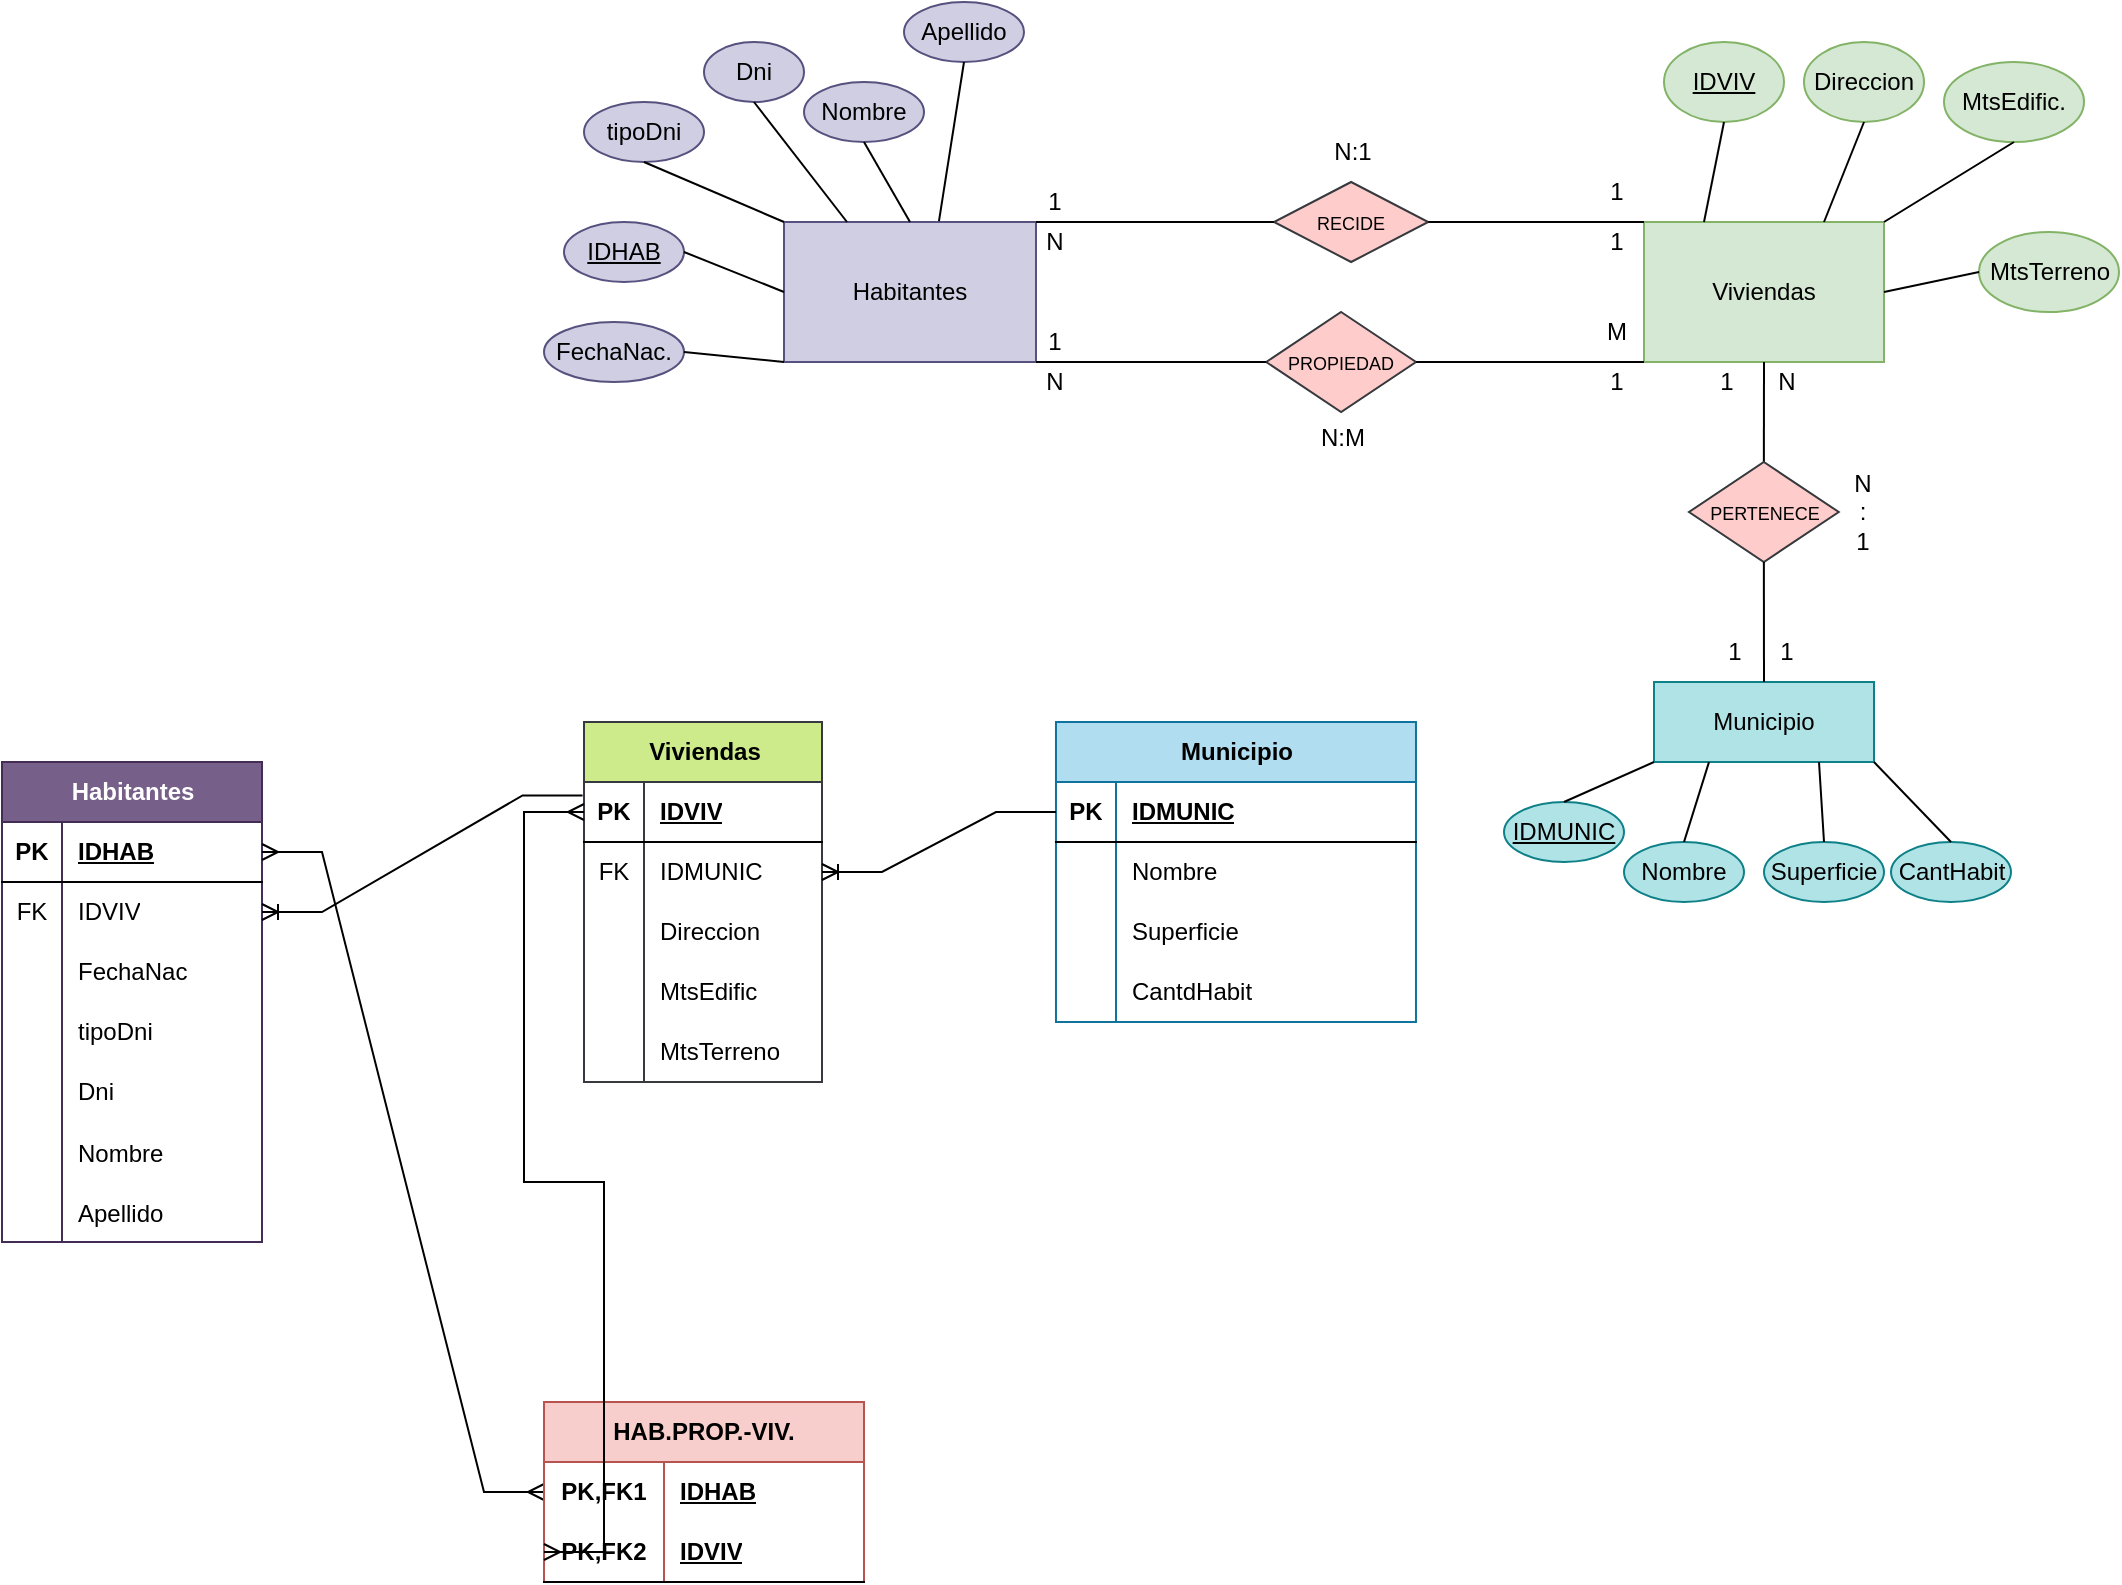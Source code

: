 <mxfile version="24.7.8">
  <diagram name="Página-1" id="QxnwBIp8sU2XHwB5e9Dn">
    <mxGraphModel dx="1629" dy="692" grid="1" gridSize="10" guides="1" tooltips="1" connect="1" arrows="1" fold="1" page="1" pageScale="1" pageWidth="1169" pageHeight="827" math="0" shadow="0">
      <root>
        <mxCell id="0" />
        <mxCell id="1" parent="0" />
        <mxCell id="Z06gXMoVIY5EiZYDR5i2-2" value="Direccion" style="ellipse;whiteSpace=wrap;html=1;fillColor=#d5e8d4;strokeColor=#82b366;" parent="1" vertex="1">
          <mxGeometry x="931" y="30" width="60" height="40" as="geometry" />
        </mxCell>
        <mxCell id="Z06gXMoVIY5EiZYDR5i2-4" value="Viviendas" style="rounded=0;whiteSpace=wrap;html=1;fillColor=#d5e8d4;strokeColor=#82b366;" parent="1" vertex="1">
          <mxGeometry x="851" y="120" width="120" height="70" as="geometry" />
        </mxCell>
        <mxCell id="Z06gXMoVIY5EiZYDR5i2-5" value="MtsTerreno" style="ellipse;whiteSpace=wrap;html=1;fillColor=#d5e8d4;strokeColor=#82b366;" parent="1" vertex="1">
          <mxGeometry x="1018.5" y="125" width="70" height="40" as="geometry" />
        </mxCell>
        <mxCell id="Z06gXMoVIY5EiZYDR5i2-10" value="tipoDni" style="ellipse;whiteSpace=wrap;html=1;fillColor=#d0cee2;strokeColor=#56517e;" parent="1" vertex="1">
          <mxGeometry x="321" y="60" width="60" height="30" as="geometry" />
        </mxCell>
        <mxCell id="Z06gXMoVIY5EiZYDR5i2-11" value="Habitantes" style="rounded=0;whiteSpace=wrap;html=1;fillColor=#d0cee2;strokeColor=#56517e;" parent="1" vertex="1">
          <mxGeometry x="421" y="120" width="126" height="70" as="geometry" />
        </mxCell>
        <mxCell id="Z06gXMoVIY5EiZYDR5i2-12" value="Dni" style="ellipse;whiteSpace=wrap;html=1;fillColor=#d0cee2;strokeColor=#56517e;" parent="1" vertex="1">
          <mxGeometry x="381" y="30" width="50" height="30" as="geometry" />
        </mxCell>
        <mxCell id="Z06gXMoVIY5EiZYDR5i2-13" value="Nombre" style="ellipse;whiteSpace=wrap;html=1;fillColor=#d0cee2;strokeColor=#56517e;" parent="1" vertex="1">
          <mxGeometry x="431" y="50" width="60" height="30" as="geometry" />
        </mxCell>
        <mxCell id="Z06gXMoVIY5EiZYDR5i2-14" value="Apellido" style="ellipse;whiteSpace=wrap;html=1;fillColor=#d0cee2;strokeColor=#56517e;" parent="1" vertex="1">
          <mxGeometry x="481" y="10" width="60" height="30" as="geometry" />
        </mxCell>
        <mxCell id="Z06gXMoVIY5EiZYDR5i2-15" value="FechaNac." style="ellipse;whiteSpace=wrap;html=1;fillColor=#d0cee2;strokeColor=#56517e;" parent="1" vertex="1">
          <mxGeometry x="301" y="170" width="70" height="30" as="geometry" />
        </mxCell>
        <mxCell id="Z06gXMoVIY5EiZYDR5i2-16" value="MtsEdific." style="ellipse;whiteSpace=wrap;html=1;fillColor=#d5e8d4;strokeColor=#82b366;" parent="1" vertex="1">
          <mxGeometry x="1001" y="40" width="70" height="40" as="geometry" />
        </mxCell>
        <mxCell id="Z06gXMoVIY5EiZYDR5i2-17" value="Municipio" style="rounded=0;whiteSpace=wrap;html=1;fillColor=#b0e3e6;strokeColor=#0e8088;" parent="1" vertex="1">
          <mxGeometry x="856" y="350" width="110" height="40" as="geometry" />
        </mxCell>
        <mxCell id="Z06gXMoVIY5EiZYDR5i2-18" value="Nombre" style="ellipse;whiteSpace=wrap;html=1;fillColor=#b0e3e6;strokeColor=#0e8088;" parent="1" vertex="1">
          <mxGeometry x="841" y="430" width="60" height="30" as="geometry" />
        </mxCell>
        <mxCell id="Z06gXMoVIY5EiZYDR5i2-19" value="Superficie" style="ellipse;whiteSpace=wrap;html=1;fillColor=#b0e3e6;strokeColor=#0e8088;" parent="1" vertex="1">
          <mxGeometry x="911.0" y="430" width="60" height="30" as="geometry" />
        </mxCell>
        <mxCell id="Z06gXMoVIY5EiZYDR5i2-20" value="CantHabit" style="ellipse;whiteSpace=wrap;html=1;fillColor=#b0e3e6;strokeColor=#0e8088;" parent="1" vertex="1">
          <mxGeometry x="974.5" y="430" width="60" height="30" as="geometry" />
        </mxCell>
        <mxCell id="Z06gXMoVIY5EiZYDR5i2-22" value="&lt;font style=&quot;font-size: 9px;&quot;&gt;PROPIEDAD&lt;/font&gt;" style="rhombus;whiteSpace=wrap;html=1;fillColor=#ffcccc;strokeColor=#36393d;" parent="1" vertex="1">
          <mxGeometry x="662.12" y="165" width="74.87" height="50" as="geometry" />
        </mxCell>
        <mxCell id="Z06gXMoVIY5EiZYDR5i2-23" value="&lt;font style=&quot;font-size: 9px;&quot;&gt;RECIDE&lt;/font&gt;" style="rhombus;whiteSpace=wrap;html=1;fillColor=#ffcccc;strokeColor=#36393d;" parent="1" vertex="1">
          <mxGeometry x="666" y="100" width="77.12" height="40" as="geometry" />
        </mxCell>
        <mxCell id="Z06gXMoVIY5EiZYDR5i2-24" value="" style="endArrow=none;html=1;rounded=0;entryX=0;entryY=0.5;entryDx=0;entryDy=0;exitX=1;exitY=0;exitDx=0;exitDy=0;" parent="1" source="Z06gXMoVIY5EiZYDR5i2-11" target="Z06gXMoVIY5EiZYDR5i2-23" edge="1">
          <mxGeometry width="50" height="50" relative="1" as="geometry">
            <mxPoint x="651" y="250" as="sourcePoint" />
            <mxPoint x="701" y="200" as="targetPoint" />
          </mxGeometry>
        </mxCell>
        <mxCell id="Z06gXMoVIY5EiZYDR5i2-25" value="" style="endArrow=none;html=1;rounded=0;entryX=0;entryY=0.5;entryDx=0;entryDy=0;exitX=1;exitY=1;exitDx=0;exitDy=0;" parent="1" source="Z06gXMoVIY5EiZYDR5i2-11" target="Z06gXMoVIY5EiZYDR5i2-22" edge="1">
          <mxGeometry width="50" height="50" relative="1" as="geometry">
            <mxPoint x="532.16" y="183.65" as="sourcePoint" />
            <mxPoint x="676" y="145" as="targetPoint" />
          </mxGeometry>
        </mxCell>
        <mxCell id="Z06gXMoVIY5EiZYDR5i2-26" value="" style="endArrow=none;html=1;rounded=0;entryX=0;entryY=0;entryDx=0;entryDy=0;exitX=1;exitY=0.5;exitDx=0;exitDy=0;" parent="1" source="Z06gXMoVIY5EiZYDR5i2-23" target="Z06gXMoVIY5EiZYDR5i2-4" edge="1">
          <mxGeometry width="50" height="50" relative="1" as="geometry">
            <mxPoint x="651" y="250" as="sourcePoint" />
            <mxPoint x="701" y="200" as="targetPoint" />
          </mxGeometry>
        </mxCell>
        <mxCell id="Z06gXMoVIY5EiZYDR5i2-27" value="" style="endArrow=none;html=1;rounded=0;entryX=0;entryY=1;entryDx=0;entryDy=0;exitX=1;exitY=0.5;exitDx=0;exitDy=0;" parent="1" source="Z06gXMoVIY5EiZYDR5i2-22" target="Z06gXMoVIY5EiZYDR5i2-4" edge="1">
          <mxGeometry width="50" height="50" relative="1" as="geometry">
            <mxPoint x="753" y="145" as="sourcePoint" />
            <mxPoint x="851" y="160" as="targetPoint" />
          </mxGeometry>
        </mxCell>
        <mxCell id="YYHcSL2XyFrXFjAYw-eY-2" value="" style="endArrow=none;html=1;rounded=0;entryX=0.5;entryY=1;entryDx=0;entryDy=0;exitX=0;exitY=0;exitDx=0;exitDy=0;" parent="1" source="Z06gXMoVIY5EiZYDR5i2-11" target="Z06gXMoVIY5EiZYDR5i2-10" edge="1">
          <mxGeometry width="50" height="50" relative="1" as="geometry">
            <mxPoint x="661" y="260" as="sourcePoint" />
            <mxPoint x="711" y="210" as="targetPoint" />
          </mxGeometry>
        </mxCell>
        <mxCell id="YYHcSL2XyFrXFjAYw-eY-3" value="" style="endArrow=none;html=1;rounded=0;entryX=0.5;entryY=1;entryDx=0;entryDy=0;exitX=0.25;exitY=0;exitDx=0;exitDy=0;" parent="1" source="Z06gXMoVIY5EiZYDR5i2-11" target="Z06gXMoVIY5EiZYDR5i2-12" edge="1">
          <mxGeometry width="50" height="50" relative="1" as="geometry">
            <mxPoint x="441" y="140" as="sourcePoint" />
            <mxPoint x="371" y="90" as="targetPoint" />
          </mxGeometry>
        </mxCell>
        <mxCell id="YYHcSL2XyFrXFjAYw-eY-4" value="" style="endArrow=none;html=1;rounded=0;entryX=0.5;entryY=1;entryDx=0;entryDy=0;exitX=0.5;exitY=0;exitDx=0;exitDy=0;" parent="1" source="Z06gXMoVIY5EiZYDR5i2-11" target="Z06gXMoVIY5EiZYDR5i2-13" edge="1">
          <mxGeometry width="50" height="50" relative="1" as="geometry">
            <mxPoint x="466" y="140" as="sourcePoint" />
            <mxPoint x="435" y="90" as="targetPoint" />
          </mxGeometry>
        </mxCell>
        <mxCell id="YYHcSL2XyFrXFjAYw-eY-5" value="" style="endArrow=none;html=1;rounded=0;entryX=0.5;entryY=1;entryDx=0;entryDy=0;exitX=0.615;exitY=-0.006;exitDx=0;exitDy=0;exitPerimeter=0;" parent="1" source="Z06gXMoVIY5EiZYDR5i2-11" target="Z06gXMoVIY5EiZYDR5i2-14" edge="1">
          <mxGeometry width="50" height="50" relative="1" as="geometry">
            <mxPoint x="491" y="140" as="sourcePoint" />
            <mxPoint x="501" y="90" as="targetPoint" />
          </mxGeometry>
        </mxCell>
        <mxCell id="YYHcSL2XyFrXFjAYw-eY-6" value="" style="endArrow=none;html=1;rounded=0;exitX=0;exitY=1;exitDx=0;exitDy=0;entryX=1;entryY=0.5;entryDx=0;entryDy=0;" parent="1" source="Z06gXMoVIY5EiZYDR5i2-11" target="Z06gXMoVIY5EiZYDR5i2-15" edge="1">
          <mxGeometry width="50" height="50" relative="1" as="geometry">
            <mxPoint x="281" y="300" as="sourcePoint" />
            <mxPoint x="376" y="185" as="targetPoint" />
          </mxGeometry>
        </mxCell>
        <mxCell id="YYHcSL2XyFrXFjAYw-eY-7" value="" style="endArrow=none;html=1;rounded=0;entryX=0.5;entryY=1;entryDx=0;entryDy=0;exitX=0.75;exitY=0;exitDx=0;exitDy=0;" parent="1" source="Z06gXMoVIY5EiZYDR5i2-4" target="Z06gXMoVIY5EiZYDR5i2-2" edge="1">
          <mxGeometry width="50" height="50" relative="1" as="geometry">
            <mxPoint x="541" y="140" as="sourcePoint" />
            <mxPoint x="636" y="90" as="targetPoint" />
          </mxGeometry>
        </mxCell>
        <mxCell id="YYHcSL2XyFrXFjAYw-eY-8" value="" style="endArrow=none;html=1;rounded=0;entryX=0;entryY=0.5;entryDx=0;entryDy=0;exitX=1;exitY=0.5;exitDx=0;exitDy=0;" parent="1" source="Z06gXMoVIY5EiZYDR5i2-4" target="Z06gXMoVIY5EiZYDR5i2-5" edge="1">
          <mxGeometry width="50" height="50" relative="1" as="geometry">
            <mxPoint x="1028.63" y="180" as="sourcePoint" />
            <mxPoint x="933.63" y="150" as="targetPoint" />
          </mxGeometry>
        </mxCell>
        <mxCell id="YYHcSL2XyFrXFjAYw-eY-9" value="" style="endArrow=none;html=1;rounded=0;entryX=0.5;entryY=1;entryDx=0;entryDy=0;exitX=1;exitY=0;exitDx=0;exitDy=0;" parent="1" source="Z06gXMoVIY5EiZYDR5i2-4" target="Z06gXMoVIY5EiZYDR5i2-16" edge="1">
          <mxGeometry width="50" height="50" relative="1" as="geometry">
            <mxPoint x="926" y="130" as="sourcePoint" />
            <mxPoint x="916" y="90" as="targetPoint" />
          </mxGeometry>
        </mxCell>
        <mxCell id="YYHcSL2XyFrXFjAYw-eY-11" value="" style="endArrow=none;html=1;rounded=0;entryX=0.25;entryY=1;entryDx=0;entryDy=0;exitX=0.5;exitY=0;exitDx=0;exitDy=0;" parent="1" source="Z06gXMoVIY5EiZYDR5i2-18" target="Z06gXMoVIY5EiZYDR5i2-17" edge="1">
          <mxGeometry width="50" height="50" relative="1" as="geometry">
            <mxPoint x="661" y="260" as="sourcePoint" />
            <mxPoint x="711" y="210" as="targetPoint" />
          </mxGeometry>
        </mxCell>
        <mxCell id="YYHcSL2XyFrXFjAYw-eY-12" value="" style="endArrow=none;html=1;rounded=0;entryX=0.75;entryY=1;entryDx=0;entryDy=0;exitX=0.5;exitY=0;exitDx=0;exitDy=0;" parent="1" source="Z06gXMoVIY5EiZYDR5i2-19" target="Z06gXMoVIY5EiZYDR5i2-17" edge="1">
          <mxGeometry width="50" height="50" relative="1" as="geometry">
            <mxPoint x="661" y="390" as="sourcePoint" />
            <mxPoint x="704" y="340" as="targetPoint" />
          </mxGeometry>
        </mxCell>
        <mxCell id="YYHcSL2XyFrXFjAYw-eY-13" value="" style="endArrow=none;html=1;rounded=0;entryX=1;entryY=1;entryDx=0;entryDy=0;exitX=0.5;exitY=0;exitDx=0;exitDy=0;" parent="1" source="Z06gXMoVIY5EiZYDR5i2-20" target="Z06gXMoVIY5EiZYDR5i2-17" edge="1">
          <mxGeometry width="50" height="50" relative="1" as="geometry">
            <mxPoint x="732" y="390" as="sourcePoint" />
            <mxPoint x="732" y="340" as="targetPoint" />
          </mxGeometry>
        </mxCell>
        <mxCell id="YYHcSL2XyFrXFjAYw-eY-14" value="" style="endArrow=none;html=1;rounded=0;entryX=0.5;entryY=1;entryDx=0;entryDy=0;exitX=0.5;exitY=0;exitDx=0;exitDy=0;" parent="1" source="YYHcSL2XyFrXFjAYw-eY-16" target="Z06gXMoVIY5EiZYDR5i2-4" edge="1">
          <mxGeometry width="50" height="50" relative="1" as="geometry">
            <mxPoint x="941" y="250" as="sourcePoint" />
            <mxPoint x="759" y="340" as="targetPoint" />
          </mxGeometry>
        </mxCell>
        <mxCell id="YYHcSL2XyFrXFjAYw-eY-16" value="&lt;font style=&quot;font-size: 9px;&quot;&gt;PERTENECE&lt;/font&gt;" style="rhombus;whiteSpace=wrap;html=1;fillColor=#ffcccc;strokeColor=#36393d;" parent="1" vertex="1">
          <mxGeometry x="873.5" y="240" width="74.87" height="50" as="geometry" />
        </mxCell>
        <mxCell id="YYHcSL2XyFrXFjAYw-eY-17" value="" style="endArrow=none;html=1;rounded=0;entryX=0.5;entryY=1;entryDx=0;entryDy=0;exitX=0.5;exitY=0;exitDx=0;exitDy=0;" parent="1" source="Z06gXMoVIY5EiZYDR5i2-17" target="YYHcSL2XyFrXFjAYw-eY-16" edge="1">
          <mxGeometry width="50" height="50" relative="1" as="geometry">
            <mxPoint x="888" y="230" as="sourcePoint" />
            <mxPoint x="926" y="180" as="targetPoint" />
          </mxGeometry>
        </mxCell>
        <mxCell id="YYHcSL2XyFrXFjAYw-eY-18" value="&lt;u&gt;IDHAB&lt;/u&gt;" style="ellipse;whiteSpace=wrap;html=1;fillColor=#d0cee2;strokeColor=#56517e;" parent="1" vertex="1">
          <mxGeometry x="311" y="120" width="60" height="30" as="geometry" />
        </mxCell>
        <mxCell id="YYHcSL2XyFrXFjAYw-eY-19" value="" style="endArrow=none;html=1;rounded=0;exitX=0;exitY=0.5;exitDx=0;exitDy=0;entryX=1;entryY=0.5;entryDx=0;entryDy=0;" parent="1" source="Z06gXMoVIY5EiZYDR5i2-11" target="YYHcSL2XyFrXFjAYw-eY-18" edge="1">
          <mxGeometry width="50" height="50" relative="1" as="geometry">
            <mxPoint x="441" y="140" as="sourcePoint" />
            <mxPoint x="361" y="140" as="targetPoint" />
          </mxGeometry>
        </mxCell>
        <mxCell id="YYHcSL2XyFrXFjAYw-eY-21" value="&lt;u&gt;IDVIV&lt;/u&gt;" style="ellipse;whiteSpace=wrap;html=1;fillColor=#d5e8d4;strokeColor=#82b366;" parent="1" vertex="1">
          <mxGeometry x="861" y="30" width="60" height="40" as="geometry" />
        </mxCell>
        <mxCell id="YYHcSL2XyFrXFjAYw-eY-22" value="" style="endArrow=none;html=1;rounded=0;entryX=0.5;entryY=1;entryDx=0;entryDy=0;exitX=0.25;exitY=0;exitDx=0;exitDy=0;" parent="1" source="Z06gXMoVIY5EiZYDR5i2-4" target="YYHcSL2XyFrXFjAYw-eY-21" edge="1">
          <mxGeometry width="50" height="50" relative="1" as="geometry">
            <mxPoint x="871" y="120" as="sourcePoint" />
            <mxPoint x="568.56" y="90" as="targetPoint" />
          </mxGeometry>
        </mxCell>
        <mxCell id="YYHcSL2XyFrXFjAYw-eY-32" style="edgeStyle=orthogonalEdgeStyle;rounded=0;orthogonalLoop=1;jettySize=auto;html=1;exitX=0.5;exitY=1;exitDx=0;exitDy=0;" parent="1" source="Z06gXMoVIY5EiZYDR5i2-15" target="Z06gXMoVIY5EiZYDR5i2-15" edge="1">
          <mxGeometry relative="1" as="geometry" />
        </mxCell>
        <mxCell id="YYHcSL2XyFrXFjAYw-eY-33" value="&lt;u&gt;IDMUNIC&lt;/u&gt;" style="ellipse;whiteSpace=wrap;html=1;fillColor=#b0e3e6;strokeColor=#0e8088;" parent="1" vertex="1">
          <mxGeometry x="781" y="410" width="60" height="30" as="geometry" />
        </mxCell>
        <mxCell id="YYHcSL2XyFrXFjAYw-eY-34" value="" style="endArrow=none;html=1;rounded=0;entryX=0;entryY=1;entryDx=0;entryDy=0;exitX=0.5;exitY=0;exitDx=0;exitDy=0;" parent="1" source="YYHcSL2XyFrXFjAYw-eY-33" target="Z06gXMoVIY5EiZYDR5i2-17" edge="1">
          <mxGeometry width="50" height="50" relative="1" as="geometry">
            <mxPoint x="854" y="450" as="sourcePoint" />
            <mxPoint x="890" y="400" as="targetPoint" />
          </mxGeometry>
        </mxCell>
        <mxCell id="YYHcSL2XyFrXFjAYw-eY-36" value="1" style="text;html=1;align=center;verticalAlign=middle;resizable=0;points=[];autosize=1;strokeColor=none;fillColor=none;" parent="1" vertex="1">
          <mxGeometry x="877.06" y="185" width="30" height="30" as="geometry" />
        </mxCell>
        <mxCell id="YYHcSL2XyFrXFjAYw-eY-37" value="1" style="text;html=1;align=center;verticalAlign=middle;resizable=0;points=[];autosize=1;strokeColor=none;fillColor=none;" parent="1" vertex="1">
          <mxGeometry x="881" y="320" width="30" height="30" as="geometry" />
        </mxCell>
        <mxCell id="YYHcSL2XyFrXFjAYw-eY-38" value="N" style="text;html=1;align=center;verticalAlign=middle;resizable=0;points=[];autosize=1;strokeColor=none;fillColor=none;" parent="1" vertex="1">
          <mxGeometry x="907.06" y="185" width="30" height="30" as="geometry" />
        </mxCell>
        <mxCell id="YYHcSL2XyFrXFjAYw-eY-39" value="1" style="text;html=1;align=center;verticalAlign=middle;resizable=0;points=[];autosize=1;strokeColor=none;fillColor=none;" parent="1" vertex="1">
          <mxGeometry x="907.06" y="320" width="30" height="30" as="geometry" />
        </mxCell>
        <mxCell id="YYHcSL2XyFrXFjAYw-eY-40" value="N&lt;div&gt;:&lt;div&gt;1&lt;/div&gt;&lt;/div&gt;" style="text;html=1;align=center;verticalAlign=middle;resizable=0;points=[];autosize=1;strokeColor=none;fillColor=none;" parent="1" vertex="1">
          <mxGeometry x="944.5" y="235" width="30" height="60" as="geometry" />
        </mxCell>
        <mxCell id="YYHcSL2XyFrXFjAYw-eY-41" value="1" style="text;html=1;align=center;verticalAlign=middle;resizable=0;points=[];autosize=1;strokeColor=none;fillColor=none;" parent="1" vertex="1">
          <mxGeometry x="541" y="165" width="30" height="30" as="geometry" />
        </mxCell>
        <mxCell id="YYHcSL2XyFrXFjAYw-eY-42" value="M" style="text;html=1;align=center;verticalAlign=middle;resizable=0;points=[];autosize=1;strokeColor=none;fillColor=none;" parent="1" vertex="1">
          <mxGeometry x="822.06" y="160" width="30" height="30" as="geometry" />
        </mxCell>
        <mxCell id="YYHcSL2XyFrXFjAYw-eY-43" value="N" style="text;html=1;align=center;verticalAlign=middle;resizable=0;points=[];autosize=1;strokeColor=none;fillColor=none;" parent="1" vertex="1">
          <mxGeometry x="541" y="185" width="30" height="30" as="geometry" />
        </mxCell>
        <mxCell id="YYHcSL2XyFrXFjAYw-eY-44" value="1" style="text;html=1;align=center;verticalAlign=middle;resizable=0;points=[];autosize=1;strokeColor=none;fillColor=none;" parent="1" vertex="1">
          <mxGeometry x="822.06" y="185" width="30" height="30" as="geometry" />
        </mxCell>
        <mxCell id="YYHcSL2XyFrXFjAYw-eY-45" value="N:M" style="text;html=1;align=center;verticalAlign=middle;resizable=0;points=[];autosize=1;strokeColor=none;fillColor=none;" parent="1" vertex="1">
          <mxGeometry x="674.56" y="213" width="50" height="30" as="geometry" />
        </mxCell>
        <mxCell id="YYHcSL2XyFrXFjAYw-eY-46" value="1" style="text;html=1;align=center;verticalAlign=middle;resizable=0;points=[];autosize=1;strokeColor=none;fillColor=none;" parent="1" vertex="1">
          <mxGeometry x="541" y="95" width="30" height="30" as="geometry" />
        </mxCell>
        <mxCell id="YYHcSL2XyFrXFjAYw-eY-47" value="1" style="text;html=1;align=center;verticalAlign=middle;resizable=0;points=[];autosize=1;strokeColor=none;fillColor=none;" parent="1" vertex="1">
          <mxGeometry x="822.06" y="90" width="30" height="30" as="geometry" />
        </mxCell>
        <mxCell id="YYHcSL2XyFrXFjAYw-eY-48" value="N" style="text;html=1;align=center;verticalAlign=middle;resizable=0;points=[];autosize=1;strokeColor=none;fillColor=none;" parent="1" vertex="1">
          <mxGeometry x="541" y="115" width="30" height="30" as="geometry" />
        </mxCell>
        <mxCell id="YYHcSL2XyFrXFjAYw-eY-49" value="1" style="text;html=1;align=center;verticalAlign=middle;resizable=0;points=[];autosize=1;strokeColor=none;fillColor=none;" parent="1" vertex="1">
          <mxGeometry x="822.06" y="115" width="30" height="30" as="geometry" />
        </mxCell>
        <mxCell id="YYHcSL2XyFrXFjAYw-eY-50" value="N:1" style="text;html=1;align=center;verticalAlign=middle;resizable=0;points=[];autosize=1;strokeColor=none;fillColor=none;" parent="1" vertex="1">
          <mxGeometry x="684.56" y="70" width="40" height="30" as="geometry" />
        </mxCell>
        <mxCell id="YYHcSL2XyFrXFjAYw-eY-51" value="Habitantes" style="shape=table;startSize=30;container=1;collapsible=1;childLayout=tableLayout;fixedRows=1;rowLines=0;fontStyle=1;align=center;resizeLast=1;html=1;fillColor=#76608a;fontColor=#ffffff;strokeColor=#432D57;" parent="1" vertex="1">
          <mxGeometry x="30" y="390" width="130" height="240" as="geometry" />
        </mxCell>
        <mxCell id="YYHcSL2XyFrXFjAYw-eY-52" value="" style="shape=tableRow;horizontal=0;startSize=0;swimlaneHead=0;swimlaneBody=0;fillColor=none;collapsible=0;dropTarget=0;points=[[0,0.5],[1,0.5]];portConstraint=eastwest;top=0;left=0;right=0;bottom=1;" parent="YYHcSL2XyFrXFjAYw-eY-51" vertex="1">
          <mxGeometry y="30" width="130" height="30" as="geometry" />
        </mxCell>
        <mxCell id="YYHcSL2XyFrXFjAYw-eY-53" value="PK" style="shape=partialRectangle;connectable=0;fillColor=none;top=0;left=0;bottom=0;right=0;fontStyle=1;overflow=hidden;whiteSpace=wrap;html=1;" parent="YYHcSL2XyFrXFjAYw-eY-52" vertex="1">
          <mxGeometry width="30" height="30" as="geometry">
            <mxRectangle width="30" height="30" as="alternateBounds" />
          </mxGeometry>
        </mxCell>
        <mxCell id="YYHcSL2XyFrXFjAYw-eY-54" value="IDHAB" style="shape=partialRectangle;connectable=0;fillColor=none;top=0;left=0;bottom=0;right=0;align=left;spacingLeft=6;fontStyle=5;overflow=hidden;whiteSpace=wrap;html=1;" parent="YYHcSL2XyFrXFjAYw-eY-52" vertex="1">
          <mxGeometry x="30" width="100" height="30" as="geometry">
            <mxRectangle width="100" height="30" as="alternateBounds" />
          </mxGeometry>
        </mxCell>
        <mxCell id="YYHcSL2XyFrXFjAYw-eY-99" value="" style="shape=tableRow;horizontal=0;startSize=0;swimlaneHead=0;swimlaneBody=0;fillColor=none;collapsible=0;dropTarget=0;points=[[0,0.5],[1,0.5]];portConstraint=eastwest;top=0;left=0;right=0;bottom=0;" parent="YYHcSL2XyFrXFjAYw-eY-51" vertex="1">
          <mxGeometry y="60" width="130" height="30" as="geometry" />
        </mxCell>
        <mxCell id="YYHcSL2XyFrXFjAYw-eY-100" value="FK" style="shape=partialRectangle;connectable=0;fillColor=none;top=0;left=0;bottom=0;right=0;fontStyle=0;overflow=hidden;whiteSpace=wrap;html=1;" parent="YYHcSL2XyFrXFjAYw-eY-99" vertex="1">
          <mxGeometry width="30" height="30" as="geometry">
            <mxRectangle width="30" height="30" as="alternateBounds" />
          </mxGeometry>
        </mxCell>
        <mxCell id="YYHcSL2XyFrXFjAYw-eY-101" value="IDVIV" style="shape=partialRectangle;connectable=0;fillColor=none;top=0;left=0;bottom=0;right=0;align=left;spacingLeft=6;fontStyle=0;overflow=hidden;whiteSpace=wrap;html=1;" parent="YYHcSL2XyFrXFjAYw-eY-99" vertex="1">
          <mxGeometry x="30" width="100" height="30" as="geometry">
            <mxRectangle width="100" height="30" as="alternateBounds" />
          </mxGeometry>
        </mxCell>
        <mxCell id="YYHcSL2XyFrXFjAYw-eY-55" value="" style="shape=tableRow;horizontal=0;startSize=0;swimlaneHead=0;swimlaneBody=0;fillColor=none;collapsible=0;dropTarget=0;points=[[0,0.5],[1,0.5]];portConstraint=eastwest;top=0;left=0;right=0;bottom=0;" parent="YYHcSL2XyFrXFjAYw-eY-51" vertex="1">
          <mxGeometry y="90" width="130" height="30" as="geometry" />
        </mxCell>
        <mxCell id="YYHcSL2XyFrXFjAYw-eY-56" value="" style="shape=partialRectangle;connectable=0;fillColor=none;top=0;left=0;bottom=0;right=0;editable=1;overflow=hidden;whiteSpace=wrap;html=1;" parent="YYHcSL2XyFrXFjAYw-eY-55" vertex="1">
          <mxGeometry width="30" height="30" as="geometry">
            <mxRectangle width="30" height="30" as="alternateBounds" />
          </mxGeometry>
        </mxCell>
        <mxCell id="YYHcSL2XyFrXFjAYw-eY-57" value="FechaNac" style="shape=partialRectangle;connectable=0;fillColor=none;top=0;left=0;bottom=0;right=0;align=left;spacingLeft=6;overflow=hidden;whiteSpace=wrap;html=1;" parent="YYHcSL2XyFrXFjAYw-eY-55" vertex="1">
          <mxGeometry x="30" width="100" height="30" as="geometry">
            <mxRectangle width="100" height="30" as="alternateBounds" />
          </mxGeometry>
        </mxCell>
        <mxCell id="YYHcSL2XyFrXFjAYw-eY-58" value="" style="shape=tableRow;horizontal=0;startSize=0;swimlaneHead=0;swimlaneBody=0;fillColor=none;collapsible=0;dropTarget=0;points=[[0,0.5],[1,0.5]];portConstraint=eastwest;top=0;left=0;right=0;bottom=0;" parent="YYHcSL2XyFrXFjAYw-eY-51" vertex="1">
          <mxGeometry y="120" width="130" height="30" as="geometry" />
        </mxCell>
        <mxCell id="YYHcSL2XyFrXFjAYw-eY-59" value="" style="shape=partialRectangle;connectable=0;fillColor=none;top=0;left=0;bottom=0;right=0;editable=1;overflow=hidden;whiteSpace=wrap;html=1;" parent="YYHcSL2XyFrXFjAYw-eY-58" vertex="1">
          <mxGeometry width="30" height="30" as="geometry">
            <mxRectangle width="30" height="30" as="alternateBounds" />
          </mxGeometry>
        </mxCell>
        <mxCell id="YYHcSL2XyFrXFjAYw-eY-60" value="tipoDni" style="shape=partialRectangle;connectable=0;fillColor=none;top=0;left=0;bottom=0;right=0;align=left;spacingLeft=6;overflow=hidden;whiteSpace=wrap;html=1;" parent="YYHcSL2XyFrXFjAYw-eY-58" vertex="1">
          <mxGeometry x="30" width="100" height="30" as="geometry">
            <mxRectangle width="100" height="30" as="alternateBounds" />
          </mxGeometry>
        </mxCell>
        <mxCell id="YYHcSL2XyFrXFjAYw-eY-61" value="" style="shape=tableRow;horizontal=0;startSize=0;swimlaneHead=0;swimlaneBody=0;fillColor=none;collapsible=0;dropTarget=0;points=[[0,0.5],[1,0.5]];portConstraint=eastwest;top=0;left=0;right=0;bottom=0;" parent="YYHcSL2XyFrXFjAYw-eY-51" vertex="1">
          <mxGeometry y="150" width="130" height="30" as="geometry" />
        </mxCell>
        <mxCell id="YYHcSL2XyFrXFjAYw-eY-62" value="" style="shape=partialRectangle;connectable=0;fillColor=none;top=0;left=0;bottom=0;right=0;editable=1;overflow=hidden;whiteSpace=wrap;html=1;" parent="YYHcSL2XyFrXFjAYw-eY-61" vertex="1">
          <mxGeometry width="30" height="30" as="geometry">
            <mxRectangle width="30" height="30" as="alternateBounds" />
          </mxGeometry>
        </mxCell>
        <mxCell id="YYHcSL2XyFrXFjAYw-eY-63" value="Dni" style="shape=partialRectangle;connectable=0;fillColor=none;top=0;left=0;bottom=0;right=0;align=left;spacingLeft=6;overflow=hidden;whiteSpace=wrap;html=1;" parent="YYHcSL2XyFrXFjAYw-eY-61" vertex="1">
          <mxGeometry x="30" width="100" height="30" as="geometry">
            <mxRectangle width="100" height="30" as="alternateBounds" />
          </mxGeometry>
        </mxCell>
        <mxCell id="YYHcSL2XyFrXFjAYw-eY-90" value="" style="shape=tableRow;horizontal=0;startSize=0;swimlaneHead=0;swimlaneBody=0;fillColor=none;collapsible=0;dropTarget=0;points=[[0,0.5],[1,0.5]];portConstraint=eastwest;top=0;left=0;right=0;bottom=0;" parent="YYHcSL2XyFrXFjAYw-eY-51" vertex="1">
          <mxGeometry y="180" width="130" height="30" as="geometry" />
        </mxCell>
        <mxCell id="YYHcSL2XyFrXFjAYw-eY-91" value="" style="shape=partialRectangle;connectable=0;fillColor=none;top=0;left=0;bottom=0;right=0;editable=1;overflow=hidden;" parent="YYHcSL2XyFrXFjAYw-eY-90" vertex="1">
          <mxGeometry width="30" height="30" as="geometry">
            <mxRectangle width="30" height="30" as="alternateBounds" />
          </mxGeometry>
        </mxCell>
        <mxCell id="YYHcSL2XyFrXFjAYw-eY-92" value="Nombre" style="shape=partialRectangle;connectable=0;fillColor=none;top=0;left=0;bottom=0;right=0;align=left;spacingLeft=6;overflow=hidden;" parent="YYHcSL2XyFrXFjAYw-eY-90" vertex="1">
          <mxGeometry x="30" width="100" height="30" as="geometry">
            <mxRectangle width="100" height="30" as="alternateBounds" />
          </mxGeometry>
        </mxCell>
        <mxCell id="YYHcSL2XyFrXFjAYw-eY-94" value="" style="shape=tableRow;horizontal=0;startSize=0;swimlaneHead=0;swimlaneBody=0;fillColor=none;collapsible=0;dropTarget=0;points=[[0,0.5],[1,0.5]];portConstraint=eastwest;top=0;left=0;right=0;bottom=0;" parent="YYHcSL2XyFrXFjAYw-eY-51" vertex="1">
          <mxGeometry y="210" width="130" height="30" as="geometry" />
        </mxCell>
        <mxCell id="YYHcSL2XyFrXFjAYw-eY-95" value="" style="shape=partialRectangle;connectable=0;fillColor=none;top=0;left=0;bottom=0;right=0;editable=1;overflow=hidden;" parent="YYHcSL2XyFrXFjAYw-eY-94" vertex="1">
          <mxGeometry width="30" height="30" as="geometry">
            <mxRectangle width="30" height="30" as="alternateBounds" />
          </mxGeometry>
        </mxCell>
        <mxCell id="YYHcSL2XyFrXFjAYw-eY-96" value="Apellido" style="shape=partialRectangle;connectable=0;fillColor=none;top=0;left=0;bottom=0;right=0;align=left;spacingLeft=6;overflow=hidden;" parent="YYHcSL2XyFrXFjAYw-eY-94" vertex="1">
          <mxGeometry x="30" width="100" height="30" as="geometry">
            <mxRectangle width="100" height="30" as="alternateBounds" />
          </mxGeometry>
        </mxCell>
        <mxCell id="YYHcSL2XyFrXFjAYw-eY-64" value="Viviendas" style="shape=table;startSize=30;container=1;collapsible=1;childLayout=tableLayout;fixedRows=1;rowLines=0;fontStyle=1;align=center;resizeLast=1;html=1;fillColor=#cdeb8b;strokeColor=#36393d;" parent="1" vertex="1">
          <mxGeometry x="321" y="370" width="119" height="180" as="geometry" />
        </mxCell>
        <mxCell id="YYHcSL2XyFrXFjAYw-eY-65" value="" style="shape=tableRow;horizontal=0;startSize=0;swimlaneHead=0;swimlaneBody=0;fillColor=none;collapsible=0;dropTarget=0;points=[[0,0.5],[1,0.5]];portConstraint=eastwest;top=0;left=0;right=0;bottom=1;" parent="YYHcSL2XyFrXFjAYw-eY-64" vertex="1">
          <mxGeometry y="30" width="119" height="30" as="geometry" />
        </mxCell>
        <mxCell id="YYHcSL2XyFrXFjAYw-eY-66" value="PK" style="shape=partialRectangle;connectable=0;fillColor=none;top=0;left=0;bottom=0;right=0;fontStyle=1;overflow=hidden;whiteSpace=wrap;html=1;" parent="YYHcSL2XyFrXFjAYw-eY-65" vertex="1">
          <mxGeometry width="30" height="30" as="geometry">
            <mxRectangle width="30" height="30" as="alternateBounds" />
          </mxGeometry>
        </mxCell>
        <mxCell id="YYHcSL2XyFrXFjAYw-eY-67" value="IDVIV" style="shape=partialRectangle;connectable=0;fillColor=none;top=0;left=0;bottom=0;right=0;align=left;spacingLeft=6;fontStyle=5;overflow=hidden;whiteSpace=wrap;html=1;" parent="YYHcSL2XyFrXFjAYw-eY-65" vertex="1">
          <mxGeometry x="30" width="89" height="30" as="geometry">
            <mxRectangle width="89" height="30" as="alternateBounds" />
          </mxGeometry>
        </mxCell>
        <mxCell id="zRmG-5mIXuwc-4v3yyhY-37" value="" style="shape=tableRow;horizontal=0;startSize=0;swimlaneHead=0;swimlaneBody=0;fillColor=none;collapsible=0;dropTarget=0;points=[[0,0.5],[1,0.5]];portConstraint=eastwest;top=0;left=0;right=0;bottom=0;" vertex="1" parent="YYHcSL2XyFrXFjAYw-eY-64">
          <mxGeometry y="60" width="119" height="30" as="geometry" />
        </mxCell>
        <mxCell id="zRmG-5mIXuwc-4v3yyhY-38" value="FK" style="shape=partialRectangle;connectable=0;fillColor=none;top=0;left=0;bottom=0;right=0;fontStyle=0;overflow=hidden;whiteSpace=wrap;html=1;" vertex="1" parent="zRmG-5mIXuwc-4v3yyhY-37">
          <mxGeometry width="30" height="30" as="geometry">
            <mxRectangle width="30" height="30" as="alternateBounds" />
          </mxGeometry>
        </mxCell>
        <mxCell id="zRmG-5mIXuwc-4v3yyhY-39" value="IDMUNIC" style="shape=partialRectangle;connectable=0;fillColor=none;top=0;left=0;bottom=0;right=0;align=left;spacingLeft=6;fontStyle=0;overflow=hidden;whiteSpace=wrap;html=1;" vertex="1" parent="zRmG-5mIXuwc-4v3yyhY-37">
          <mxGeometry x="30" width="89" height="30" as="geometry">
            <mxRectangle width="89" height="30" as="alternateBounds" />
          </mxGeometry>
        </mxCell>
        <mxCell id="YYHcSL2XyFrXFjAYw-eY-68" value="" style="shape=tableRow;horizontal=0;startSize=0;swimlaneHead=0;swimlaneBody=0;fillColor=none;collapsible=0;dropTarget=0;points=[[0,0.5],[1,0.5]];portConstraint=eastwest;top=0;left=0;right=0;bottom=0;" parent="YYHcSL2XyFrXFjAYw-eY-64" vertex="1">
          <mxGeometry y="90" width="119" height="30" as="geometry" />
        </mxCell>
        <mxCell id="YYHcSL2XyFrXFjAYw-eY-69" value="" style="shape=partialRectangle;connectable=0;fillColor=none;top=0;left=0;bottom=0;right=0;editable=1;overflow=hidden;whiteSpace=wrap;html=1;" parent="YYHcSL2XyFrXFjAYw-eY-68" vertex="1">
          <mxGeometry width="30" height="30" as="geometry">
            <mxRectangle width="30" height="30" as="alternateBounds" />
          </mxGeometry>
        </mxCell>
        <mxCell id="YYHcSL2XyFrXFjAYw-eY-70" value="Direccion" style="shape=partialRectangle;connectable=0;fillColor=none;top=0;left=0;bottom=0;right=0;align=left;spacingLeft=6;overflow=hidden;whiteSpace=wrap;html=1;" parent="YYHcSL2XyFrXFjAYw-eY-68" vertex="1">
          <mxGeometry x="30" width="89" height="30" as="geometry">
            <mxRectangle width="89" height="30" as="alternateBounds" />
          </mxGeometry>
        </mxCell>
        <mxCell id="YYHcSL2XyFrXFjAYw-eY-71" value="" style="shape=tableRow;horizontal=0;startSize=0;swimlaneHead=0;swimlaneBody=0;fillColor=none;collapsible=0;dropTarget=0;points=[[0,0.5],[1,0.5]];portConstraint=eastwest;top=0;left=0;right=0;bottom=0;" parent="YYHcSL2XyFrXFjAYw-eY-64" vertex="1">
          <mxGeometry y="120" width="119" height="30" as="geometry" />
        </mxCell>
        <mxCell id="YYHcSL2XyFrXFjAYw-eY-72" value="" style="shape=partialRectangle;connectable=0;fillColor=none;top=0;left=0;bottom=0;right=0;editable=1;overflow=hidden;whiteSpace=wrap;html=1;" parent="YYHcSL2XyFrXFjAYw-eY-71" vertex="1">
          <mxGeometry width="30" height="30" as="geometry">
            <mxRectangle width="30" height="30" as="alternateBounds" />
          </mxGeometry>
        </mxCell>
        <mxCell id="YYHcSL2XyFrXFjAYw-eY-73" value="MtsEdific" style="shape=partialRectangle;connectable=0;fillColor=none;top=0;left=0;bottom=0;right=0;align=left;spacingLeft=6;overflow=hidden;whiteSpace=wrap;html=1;" parent="YYHcSL2XyFrXFjAYw-eY-71" vertex="1">
          <mxGeometry x="30" width="89" height="30" as="geometry">
            <mxRectangle width="89" height="30" as="alternateBounds" />
          </mxGeometry>
        </mxCell>
        <mxCell id="YYHcSL2XyFrXFjAYw-eY-74" value="" style="shape=tableRow;horizontal=0;startSize=0;swimlaneHead=0;swimlaneBody=0;fillColor=none;collapsible=0;dropTarget=0;points=[[0,0.5],[1,0.5]];portConstraint=eastwest;top=0;left=0;right=0;bottom=0;" parent="YYHcSL2XyFrXFjAYw-eY-64" vertex="1">
          <mxGeometry y="150" width="119" height="30" as="geometry" />
        </mxCell>
        <mxCell id="YYHcSL2XyFrXFjAYw-eY-75" value="" style="shape=partialRectangle;connectable=0;fillColor=none;top=0;left=0;bottom=0;right=0;editable=1;overflow=hidden;whiteSpace=wrap;html=1;" parent="YYHcSL2XyFrXFjAYw-eY-74" vertex="1">
          <mxGeometry width="30" height="30" as="geometry">
            <mxRectangle width="30" height="30" as="alternateBounds" />
          </mxGeometry>
        </mxCell>
        <mxCell id="YYHcSL2XyFrXFjAYw-eY-76" value="MtsTerreno" style="shape=partialRectangle;connectable=0;fillColor=none;top=0;left=0;bottom=0;right=0;align=left;spacingLeft=6;overflow=hidden;whiteSpace=wrap;html=1;" parent="YYHcSL2XyFrXFjAYw-eY-74" vertex="1">
          <mxGeometry x="30" width="89" height="30" as="geometry">
            <mxRectangle width="89" height="30" as="alternateBounds" />
          </mxGeometry>
        </mxCell>
        <mxCell id="YYHcSL2XyFrXFjAYw-eY-77" value="Municipio" style="shape=table;startSize=30;container=1;collapsible=1;childLayout=tableLayout;fixedRows=1;rowLines=0;fontStyle=1;align=center;resizeLast=1;html=1;fillColor=#b1ddf0;strokeColor=#10739e;" parent="1" vertex="1">
          <mxGeometry x="556.99" y="370" width="180" height="150" as="geometry" />
        </mxCell>
        <mxCell id="YYHcSL2XyFrXFjAYw-eY-78" value="" style="shape=tableRow;horizontal=0;startSize=0;swimlaneHead=0;swimlaneBody=0;fillColor=none;collapsible=0;dropTarget=0;points=[[0,0.5],[1,0.5]];portConstraint=eastwest;top=0;left=0;right=0;bottom=1;" parent="YYHcSL2XyFrXFjAYw-eY-77" vertex="1">
          <mxGeometry y="30" width="180" height="30" as="geometry" />
        </mxCell>
        <mxCell id="YYHcSL2XyFrXFjAYw-eY-79" value="PK" style="shape=partialRectangle;connectable=0;fillColor=none;top=0;left=0;bottom=0;right=0;fontStyle=1;overflow=hidden;whiteSpace=wrap;html=1;" parent="YYHcSL2XyFrXFjAYw-eY-78" vertex="1">
          <mxGeometry width="30" height="30" as="geometry">
            <mxRectangle width="30" height="30" as="alternateBounds" />
          </mxGeometry>
        </mxCell>
        <mxCell id="YYHcSL2XyFrXFjAYw-eY-80" value="IDMUNIC" style="shape=partialRectangle;connectable=0;fillColor=none;top=0;left=0;bottom=0;right=0;align=left;spacingLeft=6;fontStyle=5;overflow=hidden;whiteSpace=wrap;html=1;" parent="YYHcSL2XyFrXFjAYw-eY-78" vertex="1">
          <mxGeometry x="30" width="150" height="30" as="geometry">
            <mxRectangle width="150" height="30" as="alternateBounds" />
          </mxGeometry>
        </mxCell>
        <mxCell id="YYHcSL2XyFrXFjAYw-eY-81" value="" style="shape=tableRow;horizontal=0;startSize=0;swimlaneHead=0;swimlaneBody=0;fillColor=none;collapsible=0;dropTarget=0;points=[[0,0.5],[1,0.5]];portConstraint=eastwest;top=0;left=0;right=0;bottom=0;" parent="YYHcSL2XyFrXFjAYw-eY-77" vertex="1">
          <mxGeometry y="60" width="180" height="30" as="geometry" />
        </mxCell>
        <mxCell id="YYHcSL2XyFrXFjAYw-eY-82" value="" style="shape=partialRectangle;connectable=0;fillColor=none;top=0;left=0;bottom=0;right=0;editable=1;overflow=hidden;whiteSpace=wrap;html=1;" parent="YYHcSL2XyFrXFjAYw-eY-81" vertex="1">
          <mxGeometry width="30" height="30" as="geometry">
            <mxRectangle width="30" height="30" as="alternateBounds" />
          </mxGeometry>
        </mxCell>
        <mxCell id="YYHcSL2XyFrXFjAYw-eY-83" value="Nombre" style="shape=partialRectangle;connectable=0;fillColor=none;top=0;left=0;bottom=0;right=0;align=left;spacingLeft=6;overflow=hidden;whiteSpace=wrap;html=1;" parent="YYHcSL2XyFrXFjAYw-eY-81" vertex="1">
          <mxGeometry x="30" width="150" height="30" as="geometry">
            <mxRectangle width="150" height="30" as="alternateBounds" />
          </mxGeometry>
        </mxCell>
        <mxCell id="YYHcSL2XyFrXFjAYw-eY-84" value="" style="shape=tableRow;horizontal=0;startSize=0;swimlaneHead=0;swimlaneBody=0;fillColor=none;collapsible=0;dropTarget=0;points=[[0,0.5],[1,0.5]];portConstraint=eastwest;top=0;left=0;right=0;bottom=0;" parent="YYHcSL2XyFrXFjAYw-eY-77" vertex="1">
          <mxGeometry y="90" width="180" height="30" as="geometry" />
        </mxCell>
        <mxCell id="YYHcSL2XyFrXFjAYw-eY-85" value="" style="shape=partialRectangle;connectable=0;fillColor=none;top=0;left=0;bottom=0;right=0;editable=1;overflow=hidden;whiteSpace=wrap;html=1;" parent="YYHcSL2XyFrXFjAYw-eY-84" vertex="1">
          <mxGeometry width="30" height="30" as="geometry">
            <mxRectangle width="30" height="30" as="alternateBounds" />
          </mxGeometry>
        </mxCell>
        <mxCell id="YYHcSL2XyFrXFjAYw-eY-86" value="Superficie" style="shape=partialRectangle;connectable=0;fillColor=none;top=0;left=0;bottom=0;right=0;align=left;spacingLeft=6;overflow=hidden;whiteSpace=wrap;html=1;" parent="YYHcSL2XyFrXFjAYw-eY-84" vertex="1">
          <mxGeometry x="30" width="150" height="30" as="geometry">
            <mxRectangle width="150" height="30" as="alternateBounds" />
          </mxGeometry>
        </mxCell>
        <mxCell id="YYHcSL2XyFrXFjAYw-eY-87" value="" style="shape=tableRow;horizontal=0;startSize=0;swimlaneHead=0;swimlaneBody=0;fillColor=none;collapsible=0;dropTarget=0;points=[[0,0.5],[1,0.5]];portConstraint=eastwest;top=0;left=0;right=0;bottom=0;" parent="YYHcSL2XyFrXFjAYw-eY-77" vertex="1">
          <mxGeometry y="120" width="180" height="30" as="geometry" />
        </mxCell>
        <mxCell id="YYHcSL2XyFrXFjAYw-eY-88" value="" style="shape=partialRectangle;connectable=0;fillColor=none;top=0;left=0;bottom=0;right=0;editable=1;overflow=hidden;whiteSpace=wrap;html=1;" parent="YYHcSL2XyFrXFjAYw-eY-87" vertex="1">
          <mxGeometry width="30" height="30" as="geometry">
            <mxRectangle width="30" height="30" as="alternateBounds" />
          </mxGeometry>
        </mxCell>
        <mxCell id="YYHcSL2XyFrXFjAYw-eY-89" value="CantdHabit" style="shape=partialRectangle;connectable=0;fillColor=none;top=0;left=0;bottom=0;right=0;align=left;spacingLeft=6;overflow=hidden;whiteSpace=wrap;html=1;" parent="YYHcSL2XyFrXFjAYw-eY-87" vertex="1">
          <mxGeometry x="30" width="150" height="30" as="geometry">
            <mxRectangle width="150" height="30" as="alternateBounds" />
          </mxGeometry>
        </mxCell>
        <mxCell id="YYHcSL2XyFrXFjAYw-eY-98" value="" style="edgeStyle=entityRelationEdgeStyle;fontSize=12;html=1;endArrow=ERoneToMany;rounded=0;entryX=1;entryY=0.5;entryDx=0;entryDy=0;exitX=-0.006;exitY=0.224;exitDx=0;exitDy=0;exitPerimeter=0;" parent="1" source="YYHcSL2XyFrXFjAYw-eY-65" target="YYHcSL2XyFrXFjAYw-eY-99" edge="1">
          <mxGeometry width="100" height="100" relative="1" as="geometry">
            <mxPoint x="181" y="390" as="sourcePoint" />
            <mxPoint x="281" y="280" as="targetPoint" />
          </mxGeometry>
        </mxCell>
        <mxCell id="zRmG-5mIXuwc-4v3yyhY-1" value="" style="edgeStyle=entityRelationEdgeStyle;fontSize=12;html=1;endArrow=ERmany;startArrow=ERmany;rounded=0;exitX=1;exitY=0.5;exitDx=0;exitDy=0;entryX=0;entryY=0.5;entryDx=0;entryDy=0;" edge="1" parent="1" source="YYHcSL2XyFrXFjAYw-eY-52" target="zRmG-5mIXuwc-4v3yyhY-19">
          <mxGeometry width="100" height="100" relative="1" as="geometry">
            <mxPoint x="490" y="390" as="sourcePoint" />
            <mxPoint x="590" y="290" as="targetPoint" />
          </mxGeometry>
        </mxCell>
        <mxCell id="zRmG-5mIXuwc-4v3yyhY-18" value="HAB.PROP.-VIV." style="shape=table;startSize=30;container=1;collapsible=1;childLayout=tableLayout;fixedRows=1;rowLines=0;fontStyle=1;align=center;resizeLast=1;html=1;whiteSpace=wrap;fillColor=#f8cecc;strokeColor=#b85450;" vertex="1" parent="1">
          <mxGeometry x="301" y="710" width="160" height="90" as="geometry" />
        </mxCell>
        <mxCell id="zRmG-5mIXuwc-4v3yyhY-19" value="" style="shape=tableRow;horizontal=0;startSize=0;swimlaneHead=0;swimlaneBody=0;fillColor=none;collapsible=0;dropTarget=0;points=[[0,0.5],[1,0.5]];portConstraint=eastwest;top=0;left=0;right=0;bottom=0;html=1;" vertex="1" parent="zRmG-5mIXuwc-4v3yyhY-18">
          <mxGeometry y="30" width="160" height="30" as="geometry" />
        </mxCell>
        <mxCell id="zRmG-5mIXuwc-4v3yyhY-20" value="PK,FK1" style="shape=partialRectangle;connectable=0;fillColor=none;top=0;left=0;bottom=0;right=0;fontStyle=1;overflow=hidden;html=1;whiteSpace=wrap;" vertex="1" parent="zRmG-5mIXuwc-4v3yyhY-19">
          <mxGeometry width="60" height="30" as="geometry">
            <mxRectangle width="60" height="30" as="alternateBounds" />
          </mxGeometry>
        </mxCell>
        <mxCell id="zRmG-5mIXuwc-4v3yyhY-21" value="IDHAB" style="shape=partialRectangle;connectable=0;fillColor=none;top=0;left=0;bottom=0;right=0;align=left;spacingLeft=6;fontStyle=5;overflow=hidden;html=1;whiteSpace=wrap;" vertex="1" parent="zRmG-5mIXuwc-4v3yyhY-19">
          <mxGeometry x="60" width="100" height="30" as="geometry">
            <mxRectangle width="100" height="30" as="alternateBounds" />
          </mxGeometry>
        </mxCell>
        <mxCell id="zRmG-5mIXuwc-4v3yyhY-22" value="" style="shape=tableRow;horizontal=0;startSize=0;swimlaneHead=0;swimlaneBody=0;fillColor=none;collapsible=0;dropTarget=0;points=[[0,0.5],[1,0.5]];portConstraint=eastwest;top=0;left=0;right=0;bottom=1;html=1;" vertex="1" parent="zRmG-5mIXuwc-4v3yyhY-18">
          <mxGeometry y="60" width="160" height="30" as="geometry" />
        </mxCell>
        <mxCell id="zRmG-5mIXuwc-4v3yyhY-23" value="PK,FK2" style="shape=partialRectangle;connectable=0;fillColor=none;top=0;left=0;bottom=0;right=0;fontStyle=1;overflow=hidden;html=1;whiteSpace=wrap;" vertex="1" parent="zRmG-5mIXuwc-4v3yyhY-22">
          <mxGeometry width="60" height="30" as="geometry">
            <mxRectangle width="60" height="30" as="alternateBounds" />
          </mxGeometry>
        </mxCell>
        <mxCell id="zRmG-5mIXuwc-4v3yyhY-24" value="IDVIV" style="shape=partialRectangle;connectable=0;fillColor=none;top=0;left=0;bottom=0;right=0;align=left;spacingLeft=6;fontStyle=5;overflow=hidden;html=1;whiteSpace=wrap;" vertex="1" parent="zRmG-5mIXuwc-4v3yyhY-22">
          <mxGeometry x="60" width="100" height="30" as="geometry">
            <mxRectangle width="100" height="30" as="alternateBounds" />
          </mxGeometry>
        </mxCell>
        <mxCell id="zRmG-5mIXuwc-4v3yyhY-35" value="" style="edgeStyle=entityRelationEdgeStyle;fontSize=12;html=1;endArrow=ERmany;startArrow=ERmany;rounded=0;exitX=0;exitY=0.5;exitDx=0;exitDy=0;entryX=0;entryY=0.5;entryDx=0;entryDy=0;" edge="1" parent="1" source="YYHcSL2XyFrXFjAYw-eY-65" target="zRmG-5mIXuwc-4v3yyhY-22">
          <mxGeometry width="100" height="100" relative="1" as="geometry">
            <mxPoint x="540" y="450" as="sourcePoint" />
            <mxPoint x="340" y="740" as="targetPoint" />
            <Array as="points">
              <mxPoint x="300" y="510" />
            </Array>
          </mxGeometry>
        </mxCell>
        <mxCell id="zRmG-5mIXuwc-4v3yyhY-40" value="" style="edgeStyle=entityRelationEdgeStyle;fontSize=12;html=1;endArrow=ERoneToMany;rounded=0;entryX=1;entryY=0.5;entryDx=0;entryDy=0;exitX=0;exitY=0.5;exitDx=0;exitDy=0;" edge="1" parent="1" source="YYHcSL2XyFrXFjAYw-eY-78" target="zRmG-5mIXuwc-4v3yyhY-37">
          <mxGeometry width="100" height="100" relative="1" as="geometry">
            <mxPoint x="570" y="510" as="sourcePoint" />
            <mxPoint x="670" y="410" as="targetPoint" />
          </mxGeometry>
        </mxCell>
      </root>
    </mxGraphModel>
  </diagram>
</mxfile>
